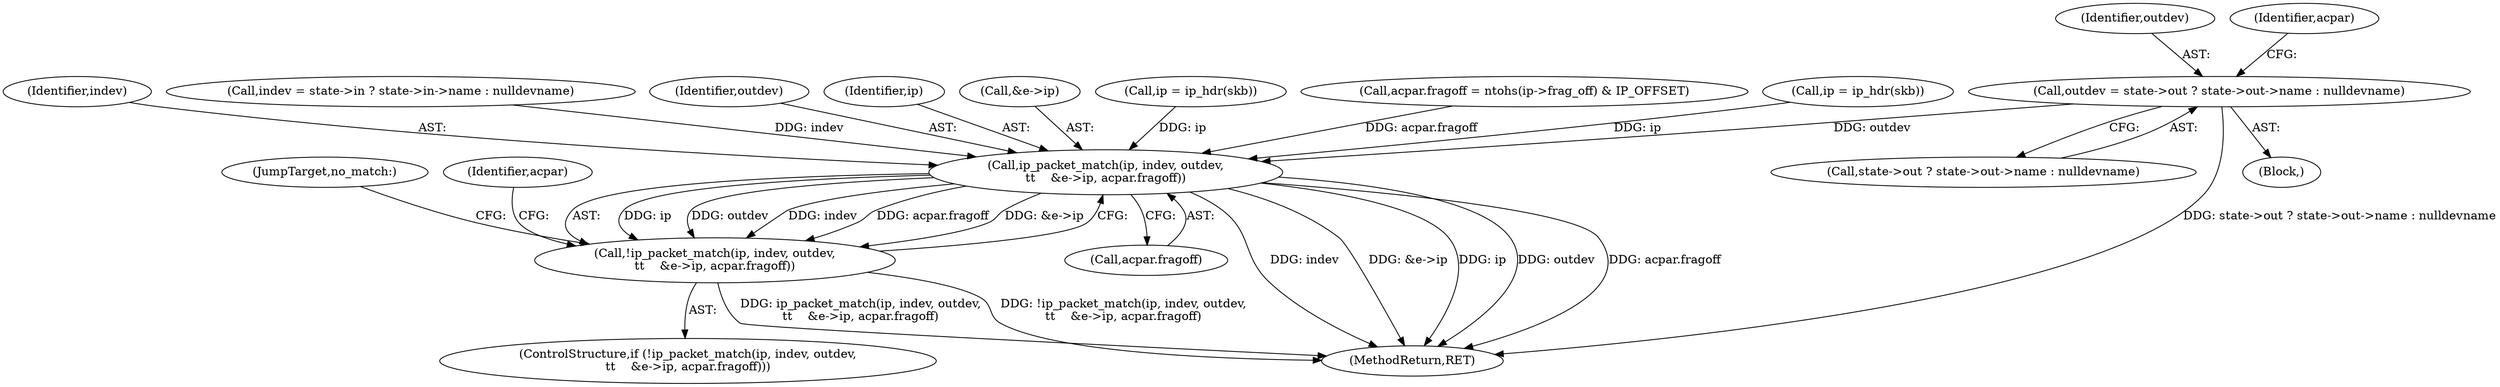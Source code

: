 digraph "0_linux_57ebd808a97d7c5b1e1afb937c2db22beba3c1f8_0@pointer" {
"1000158" [label="(Call,outdev = state->out ? state->out->name : nulldevname)"];
"1000263" [label="(Call,ip_packet_match(ip, indev, outdev,\n\t\t    &e->ip, acpar.fragoff))"];
"1000262" [label="(Call,!ip_packet_match(ip, indev, outdev,\n\t\t    &e->ip, acpar.fragoff))"];
"1000271" [label="(Call,acpar.fragoff)"];
"1000265" [label="(Identifier,indev)"];
"1000146" [label="(Call,indev = state->in ? state->in->name : nulldevname)"];
"1000266" [label="(Identifier,outdev)"];
"1000160" [label="(Call,state->out ? state->out->name : nulldevname)"];
"1000263" [label="(Call,ip_packet_match(ip, indev, outdev,\n\t\t    &e->ip, acpar.fragoff))"];
"1000275" [label="(JumpTarget,no_match:)"];
"1000264" [label="(Identifier,ip)"];
"1000267" [label="(Call,&e->ip)"];
"1000158" [label="(Call,outdev = state->out ? state->out->name : nulldevname)"];
"1000262" [label="(Call,!ip_packet_match(ip, indev, outdev,\n\t\t    &e->ip, acpar.fragoff))"];
"1000261" [label="(ControlStructure,if (!ip_packet_match(ip, indev, outdev,\n\t\t    &e->ip, acpar.fragoff)))"];
"1000159" [label="(Identifier,outdev)"];
"1000519" [label="(MethodReturn,RET)"];
"1000492" [label="(Call,ip = ip_hdr(skb))"];
"1000114" [label="(Block,)"];
"1000170" [label="(Call,acpar.fragoff = ntohs(ip->frag_off) & IP_OFFSET)"];
"1000172" [label="(Identifier,acpar)"];
"1000142" [label="(Call,ip = ip_hdr(skb))"];
"1000284" [label="(Identifier,acpar)"];
"1000158" -> "1000114"  [label="AST: "];
"1000158" -> "1000160"  [label="CFG: "];
"1000159" -> "1000158"  [label="AST: "];
"1000160" -> "1000158"  [label="AST: "];
"1000172" -> "1000158"  [label="CFG: "];
"1000158" -> "1000519"  [label="DDG: state->out ? state->out->name : nulldevname"];
"1000158" -> "1000263"  [label="DDG: outdev"];
"1000263" -> "1000262"  [label="AST: "];
"1000263" -> "1000271"  [label="CFG: "];
"1000264" -> "1000263"  [label="AST: "];
"1000265" -> "1000263"  [label="AST: "];
"1000266" -> "1000263"  [label="AST: "];
"1000267" -> "1000263"  [label="AST: "];
"1000271" -> "1000263"  [label="AST: "];
"1000262" -> "1000263"  [label="CFG: "];
"1000263" -> "1000519"  [label="DDG: indev"];
"1000263" -> "1000519"  [label="DDG: &e->ip"];
"1000263" -> "1000519"  [label="DDG: ip"];
"1000263" -> "1000519"  [label="DDG: outdev"];
"1000263" -> "1000519"  [label="DDG: acpar.fragoff"];
"1000263" -> "1000262"  [label="DDG: ip"];
"1000263" -> "1000262"  [label="DDG: outdev"];
"1000263" -> "1000262"  [label="DDG: indev"];
"1000263" -> "1000262"  [label="DDG: acpar.fragoff"];
"1000263" -> "1000262"  [label="DDG: &e->ip"];
"1000492" -> "1000263"  [label="DDG: ip"];
"1000142" -> "1000263"  [label="DDG: ip"];
"1000146" -> "1000263"  [label="DDG: indev"];
"1000170" -> "1000263"  [label="DDG: acpar.fragoff"];
"1000262" -> "1000261"  [label="AST: "];
"1000275" -> "1000262"  [label="CFG: "];
"1000284" -> "1000262"  [label="CFG: "];
"1000262" -> "1000519"  [label="DDG: ip_packet_match(ip, indev, outdev,\n\t\t    &e->ip, acpar.fragoff)"];
"1000262" -> "1000519"  [label="DDG: !ip_packet_match(ip, indev, outdev,\n\t\t    &e->ip, acpar.fragoff)"];
}
